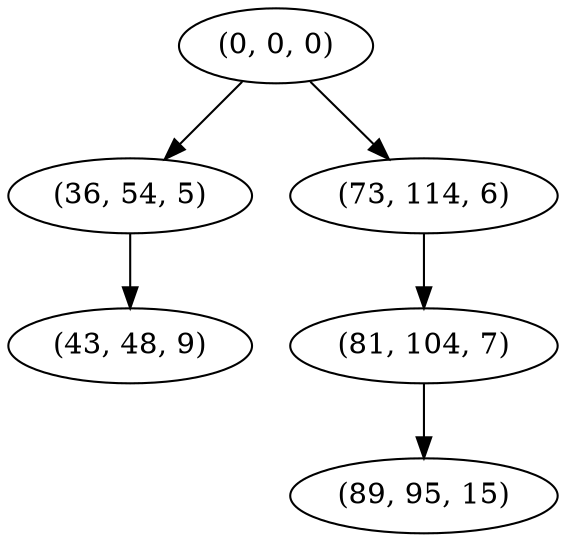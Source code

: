 digraph tree {
    "(0, 0, 0)";
    "(36, 54, 5)";
    "(43, 48, 9)";
    "(73, 114, 6)";
    "(81, 104, 7)";
    "(89, 95, 15)";
    "(0, 0, 0)" -> "(36, 54, 5)";
    "(0, 0, 0)" -> "(73, 114, 6)";
    "(36, 54, 5)" -> "(43, 48, 9)";
    "(73, 114, 6)" -> "(81, 104, 7)";
    "(81, 104, 7)" -> "(89, 95, 15)";
}
